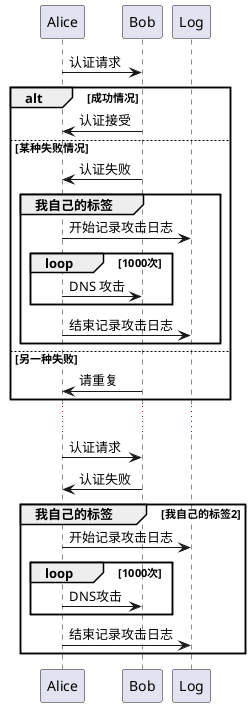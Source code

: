 ' 我们可以通过以下关键词来组合消息：
' alt/else
' opt
' loop
' par
' break
' critical
' group, 后面紧跟着消息内容
' 可以在标头(header)添加需要显示的文字(对于group关键字，参看下一章节 '次级分组标签')。
' 关键词 end 用来结束分组。
' 注意，分组可以嵌套使用。
@startuml
Alice -> Bob: 认证请求

alt 成功情况

    Bob -> Alice: 认证接受

else 某种失败情况

    Bob -> Alice: 认证失败
    group 我自己的标签
    Alice -> Log : 开始记录攻击日志
        loop 1000次
            Alice -> Bob: DNS 攻击
        end
    Alice -> Log : 结束记录攻击日志
    end

else 另一种失败

   Bob -> Alice: 请重复

end
...

' 次级分组标签
' 对于group而言，在标头处的[和]之间可以显示次级文本或标签。
Alice -> Bob: 认证请求
Bob -> Alice: 认证失败
group 我自己的标签 [我自己的标签2]
    Alice -> Log : 开始记录攻击日志
    loop 1000次
        Alice -> Bob: DNS攻击
    end
    Alice -> Log : 结束记录攻击日志
end

@enduml

